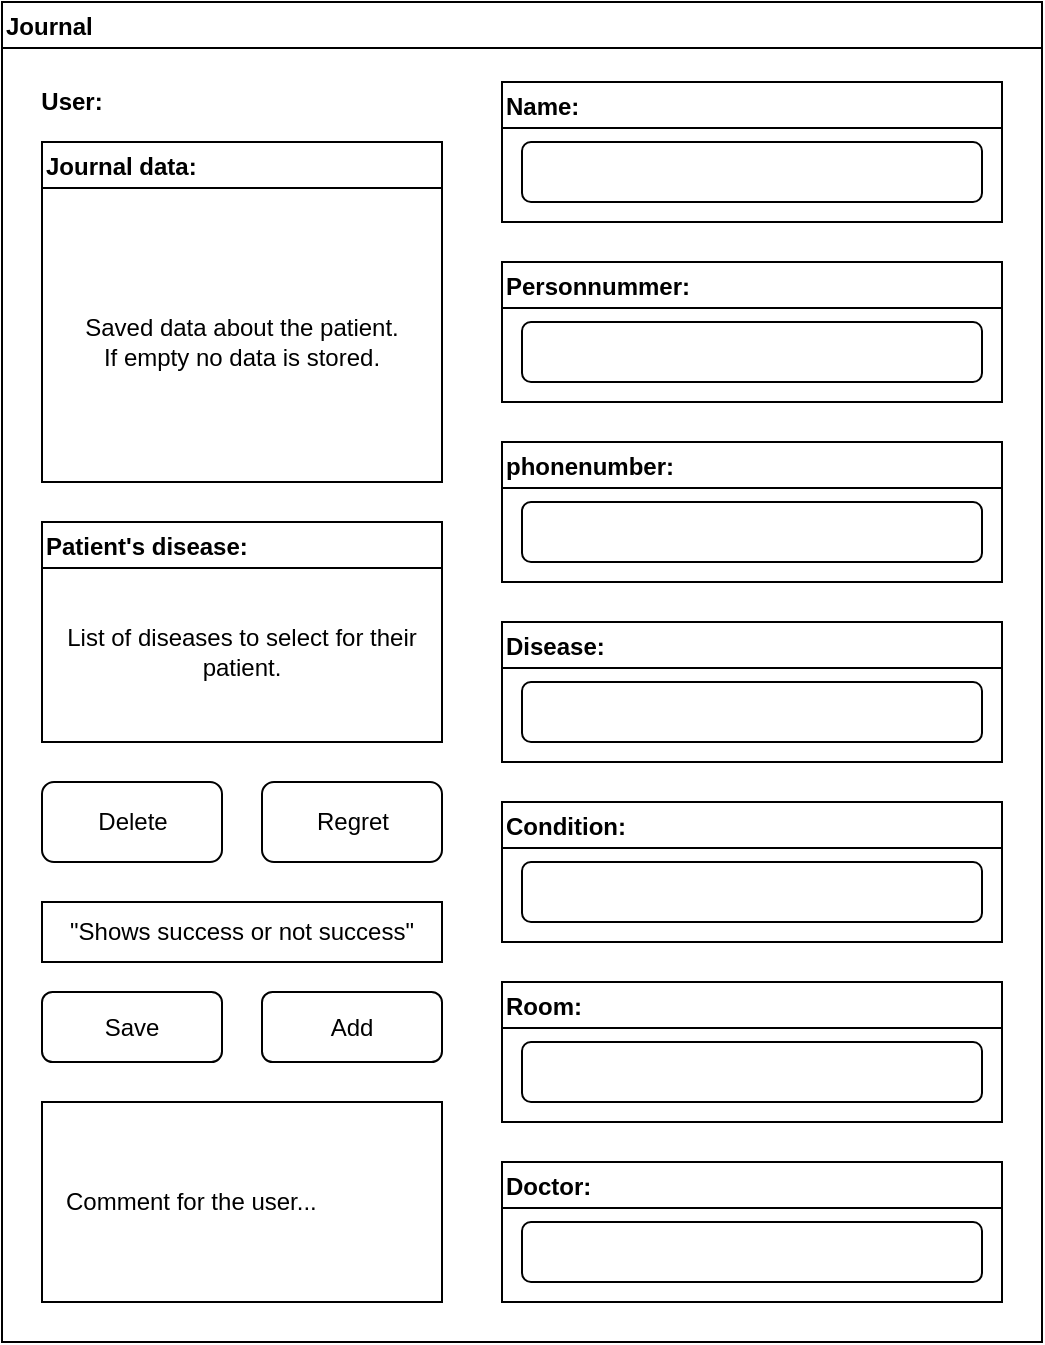 <mxfile version="15.4.0" type="device"><diagram id="xdF_YPJkLPGgX9QvgejE" name="Sida-1"><mxGraphModel dx="1086" dy="806" grid="1" gridSize="10" guides="1" tooltips="1" connect="1" arrows="1" fold="1" page="1" pageScale="1" pageWidth="827" pageHeight="1169" math="0" shadow="0"><root><mxCell id="0"/><mxCell id="1" parent="0"/><mxCell id="OHZyZQi25K2ojzSNil9Y-2" value="Journal" style="swimlane;align=left;" vertex="1" parent="1"><mxGeometry x="120" y="160" width="520" height="670" as="geometry"/></mxCell><mxCell id="OHZyZQi25K2ojzSNil9Y-6" value="Journal data:" style="swimlane;align=left;" vertex="1" parent="OHZyZQi25K2ojzSNil9Y-2"><mxGeometry x="20" y="70" width="200" height="170" as="geometry"/></mxCell><mxCell id="OHZyZQi25K2ojzSNil9Y-7" value="Saved data about the patient.&lt;br&gt;If empty no data is stored." style="text;html=1;strokeColor=none;fillColor=none;align=center;verticalAlign=middle;whiteSpace=wrap;rounded=0;" vertex="1" parent="OHZyZQi25K2ojzSNil9Y-6"><mxGeometry x="10" y="30" width="180" height="140" as="geometry"/></mxCell><mxCell id="OHZyZQi25K2ojzSNil9Y-8" value="Name:" style="swimlane;align=left;" vertex="1" parent="OHZyZQi25K2ojzSNil9Y-2"><mxGeometry x="250" y="40" width="250" height="70" as="geometry"/></mxCell><mxCell id="OHZyZQi25K2ojzSNil9Y-9" value="" style="rounded=1;whiteSpace=wrap;html=1;align=left;" vertex="1" parent="OHZyZQi25K2ojzSNil9Y-8"><mxGeometry x="10" y="30" width="230" height="30" as="geometry"/></mxCell><mxCell id="OHZyZQi25K2ojzSNil9Y-10" value="Personnummer:" style="swimlane;align=left;" vertex="1" parent="OHZyZQi25K2ojzSNil9Y-2"><mxGeometry x="250" y="130" width="250" height="70" as="geometry"/></mxCell><mxCell id="OHZyZQi25K2ojzSNil9Y-11" value="" style="rounded=1;whiteSpace=wrap;html=1;align=left;" vertex="1" parent="OHZyZQi25K2ojzSNil9Y-10"><mxGeometry x="10" y="30" width="230" height="30" as="geometry"/></mxCell><mxCell id="OHZyZQi25K2ojzSNil9Y-12" value="phonenumber:" style="swimlane;align=left;" vertex="1" parent="OHZyZQi25K2ojzSNil9Y-2"><mxGeometry x="250" y="220" width="250" height="70" as="geometry"/></mxCell><mxCell id="OHZyZQi25K2ojzSNil9Y-13" value="" style="rounded=1;whiteSpace=wrap;html=1;align=left;" vertex="1" parent="OHZyZQi25K2ojzSNil9Y-12"><mxGeometry x="10" y="30" width="230" height="30" as="geometry"/></mxCell><mxCell id="OHZyZQi25K2ojzSNil9Y-14" value="Disease:" style="swimlane;align=left;" vertex="1" parent="OHZyZQi25K2ojzSNil9Y-2"><mxGeometry x="250" y="310" width="250" height="70" as="geometry"/></mxCell><mxCell id="OHZyZQi25K2ojzSNil9Y-15" value="" style="rounded=1;whiteSpace=wrap;html=1;align=left;" vertex="1" parent="OHZyZQi25K2ojzSNil9Y-14"><mxGeometry x="10" y="30" width="230" height="30" as="geometry"/></mxCell><mxCell id="OHZyZQi25K2ojzSNil9Y-20" value="Patient's disease:" style="swimlane;align=left;" vertex="1" parent="OHZyZQi25K2ojzSNil9Y-2"><mxGeometry x="20" y="260" width="200" height="110" as="geometry"/></mxCell><mxCell id="OHZyZQi25K2ojzSNil9Y-21" value="List of diseases to select for their patient." style="text;html=1;strokeColor=none;fillColor=none;align=center;verticalAlign=middle;whiteSpace=wrap;rounded=0;" vertex="1" parent="OHZyZQi25K2ojzSNil9Y-20"><mxGeometry x="10" y="30" width="180" height="70" as="geometry"/></mxCell><mxCell id="OHZyZQi25K2ojzSNil9Y-22" value="" style="rounded=1;whiteSpace=wrap;html=1;align=left;" vertex="1" parent="OHZyZQi25K2ojzSNil9Y-2"><mxGeometry x="130" y="495" width="90" height="35" as="geometry"/></mxCell><mxCell id="OHZyZQi25K2ojzSNil9Y-23" value="" style="rounded=1;whiteSpace=wrap;html=1;align=left;" vertex="1" parent="OHZyZQi25K2ojzSNil9Y-2"><mxGeometry x="20" y="495" width="90" height="35" as="geometry"/></mxCell><mxCell id="OHZyZQi25K2ojzSNil9Y-24" value="Add" style="text;html=1;strokeColor=none;fillColor=none;align=center;verticalAlign=middle;whiteSpace=wrap;rounded=0;" vertex="1" parent="OHZyZQi25K2ojzSNil9Y-2"><mxGeometry x="145" y="502.5" width="60" height="20" as="geometry"/></mxCell><mxCell id="OHZyZQi25K2ojzSNil9Y-25" value="Save" style="text;html=1;strokeColor=none;fillColor=none;align=center;verticalAlign=middle;whiteSpace=wrap;rounded=0;" vertex="1" parent="OHZyZQi25K2ojzSNil9Y-2"><mxGeometry x="35" y="501.5" width="60" height="22" as="geometry"/></mxCell><mxCell id="OHZyZQi25K2ojzSNil9Y-26" value="" style="rounded=0;whiteSpace=wrap;html=1;align=left;" vertex="1" parent="OHZyZQi25K2ojzSNil9Y-2"><mxGeometry x="20" y="450" width="200" height="30" as="geometry"/></mxCell><mxCell id="OHZyZQi25K2ojzSNil9Y-27" value="&quot;Shows success or not success&quot;" style="text;html=1;strokeColor=none;fillColor=none;align=center;verticalAlign=middle;whiteSpace=wrap;rounded=0;" vertex="1" parent="OHZyZQi25K2ojzSNil9Y-2"><mxGeometry x="20" y="450" width="200" height="30" as="geometry"/></mxCell><mxCell id="OHZyZQi25K2ojzSNil9Y-28" value="Condition:" style="swimlane;align=left;" vertex="1" parent="OHZyZQi25K2ojzSNil9Y-2"><mxGeometry x="250" y="400" width="250" height="70" as="geometry"/></mxCell><mxCell id="OHZyZQi25K2ojzSNil9Y-29" value="" style="rounded=1;whiteSpace=wrap;html=1;align=left;" vertex="1" parent="OHZyZQi25K2ojzSNil9Y-28"><mxGeometry x="10" y="30" width="230" height="30" as="geometry"/></mxCell><mxCell id="OHZyZQi25K2ojzSNil9Y-16" value="Room:" style="swimlane;align=left;" vertex="1" parent="OHZyZQi25K2ojzSNil9Y-2"><mxGeometry x="250" y="490" width="250" height="70" as="geometry"/></mxCell><mxCell id="OHZyZQi25K2ojzSNil9Y-17" value="" style="rounded=1;whiteSpace=wrap;html=1;align=left;" vertex="1" parent="OHZyZQi25K2ojzSNil9Y-16"><mxGeometry x="10" y="30" width="230" height="30" as="geometry"/></mxCell><mxCell id="OHZyZQi25K2ojzSNil9Y-18" value="Doctor:" style="swimlane;align=left;" vertex="1" parent="OHZyZQi25K2ojzSNil9Y-2"><mxGeometry x="250" y="580" width="250" height="70" as="geometry"/></mxCell><mxCell id="OHZyZQi25K2ojzSNil9Y-19" value="" style="rounded=1;whiteSpace=wrap;html=1;align=left;" vertex="1" parent="OHZyZQi25K2ojzSNil9Y-18"><mxGeometry x="10" y="30" width="230" height="30" as="geometry"/></mxCell><mxCell id="OHZyZQi25K2ojzSNil9Y-30" value="" style="rounded=0;whiteSpace=wrap;html=1;align=left;" vertex="1" parent="OHZyZQi25K2ojzSNil9Y-2"><mxGeometry x="20" y="550" width="200" height="100" as="geometry"/></mxCell><mxCell id="OHZyZQi25K2ojzSNil9Y-31" value="Comment for the user..." style="text;html=1;strokeColor=none;fillColor=none;align=left;verticalAlign=middle;whiteSpace=wrap;rounded=0;" vertex="1" parent="OHZyZQi25K2ojzSNil9Y-2"><mxGeometry x="30" y="560" width="180" height="80" as="geometry"/></mxCell><mxCell id="OHZyZQi25K2ojzSNil9Y-32" value="&lt;b&gt;User:&lt;/b&gt;" style="text;html=1;strokeColor=none;fillColor=none;align=center;verticalAlign=middle;whiteSpace=wrap;rounded=0;" vertex="1" parent="OHZyZQi25K2ojzSNil9Y-2"><mxGeometry x="10" y="40" width="50" height="20" as="geometry"/></mxCell><mxCell id="OHZyZQi25K2ojzSNil9Y-34" value="" style="rounded=1;whiteSpace=wrap;html=1;align=left;" vertex="1" parent="OHZyZQi25K2ojzSNil9Y-2"><mxGeometry x="20" y="390" width="90" height="40" as="geometry"/></mxCell><mxCell id="OHZyZQi25K2ojzSNil9Y-35" value="Delete" style="text;html=1;strokeColor=none;fillColor=none;align=center;verticalAlign=middle;whiteSpace=wrap;rounded=0;" vertex="1" parent="OHZyZQi25K2ojzSNil9Y-2"><mxGeometry x="27.5" y="395" width="75" height="30" as="geometry"/></mxCell><mxCell id="OHZyZQi25K2ojzSNil9Y-38" value="" style="rounded=1;whiteSpace=wrap;html=1;align=left;" vertex="1" parent="OHZyZQi25K2ojzSNil9Y-2"><mxGeometry x="130" y="390" width="90" height="40" as="geometry"/></mxCell><mxCell id="OHZyZQi25K2ojzSNil9Y-39" value="Regret" style="text;html=1;strokeColor=none;fillColor=none;align=center;verticalAlign=middle;whiteSpace=wrap;rounded=0;" vertex="1" parent="OHZyZQi25K2ojzSNil9Y-2"><mxGeometry x="137.5" y="395" width="75" height="30" as="geometry"/></mxCell></root></mxGraphModel></diagram></mxfile>